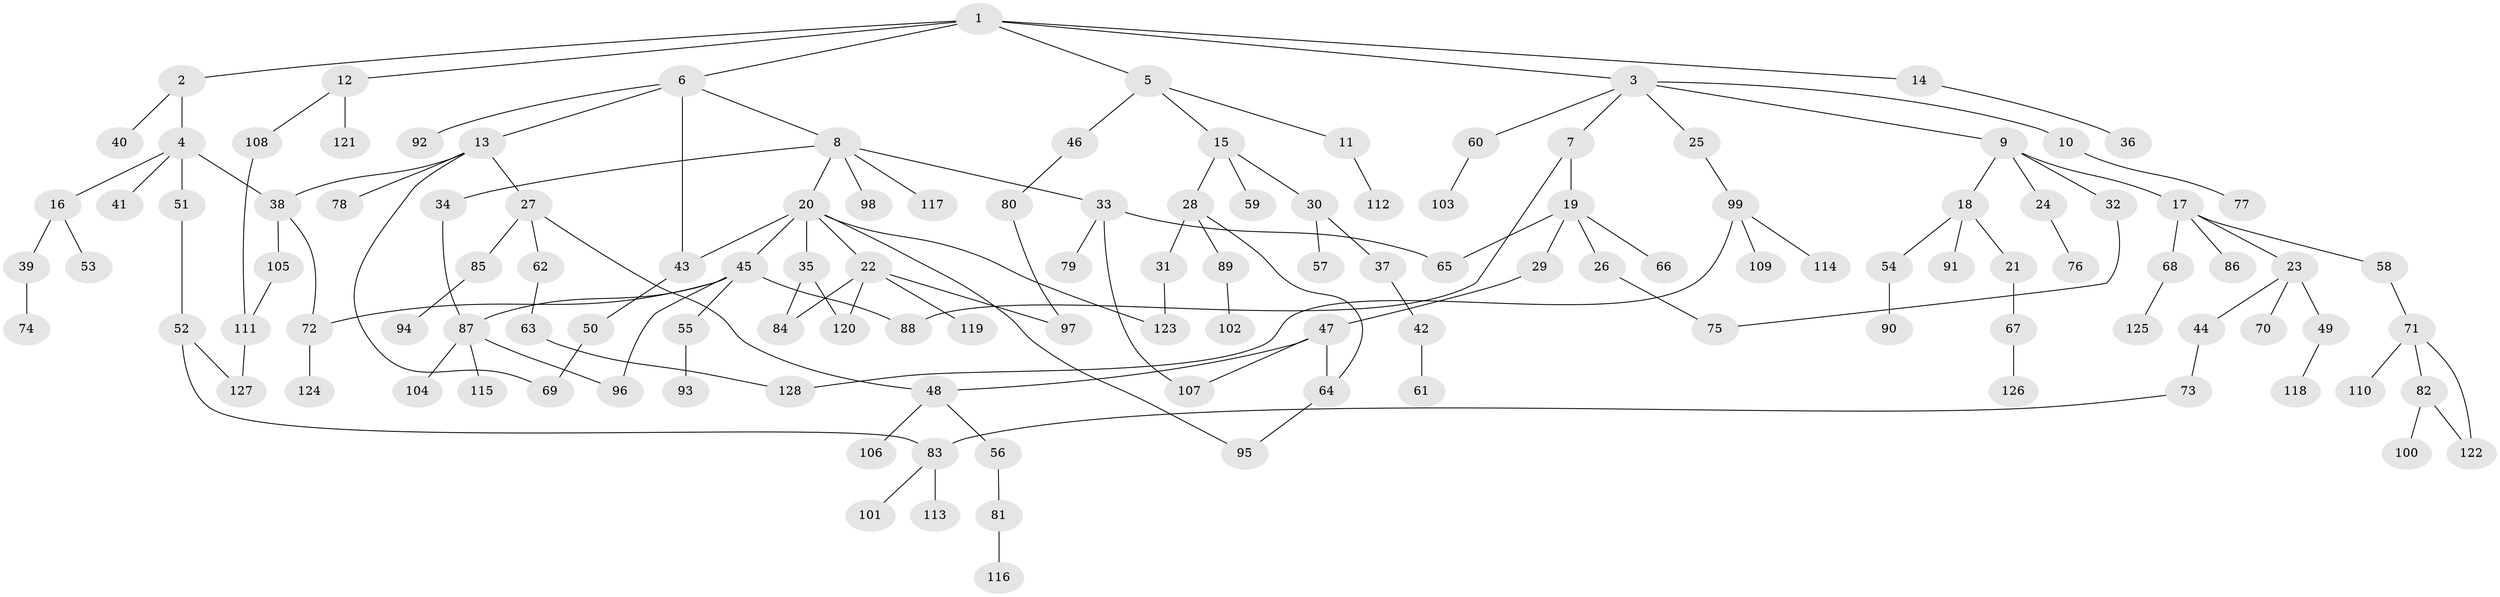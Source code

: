 // coarse degree distribution, {10: 0.02631578947368421, 5: 0.10526315789473684, 6: 0.05263157894736842, 8: 0.02631578947368421, 1: 0.47368421052631576, 2: 0.18421052631578946, 3: 0.07894736842105263, 9: 0.02631578947368421, 4: 0.02631578947368421}
// Generated by graph-tools (version 1.1) at 2025/16/03/04/25 18:16:58]
// undirected, 128 vertices, 149 edges
graph export_dot {
graph [start="1"]
  node [color=gray90,style=filled];
  1;
  2;
  3;
  4;
  5;
  6;
  7;
  8;
  9;
  10;
  11;
  12;
  13;
  14;
  15;
  16;
  17;
  18;
  19;
  20;
  21;
  22;
  23;
  24;
  25;
  26;
  27;
  28;
  29;
  30;
  31;
  32;
  33;
  34;
  35;
  36;
  37;
  38;
  39;
  40;
  41;
  42;
  43;
  44;
  45;
  46;
  47;
  48;
  49;
  50;
  51;
  52;
  53;
  54;
  55;
  56;
  57;
  58;
  59;
  60;
  61;
  62;
  63;
  64;
  65;
  66;
  67;
  68;
  69;
  70;
  71;
  72;
  73;
  74;
  75;
  76;
  77;
  78;
  79;
  80;
  81;
  82;
  83;
  84;
  85;
  86;
  87;
  88;
  89;
  90;
  91;
  92;
  93;
  94;
  95;
  96;
  97;
  98;
  99;
  100;
  101;
  102;
  103;
  104;
  105;
  106;
  107;
  108;
  109;
  110;
  111;
  112;
  113;
  114;
  115;
  116;
  117;
  118;
  119;
  120;
  121;
  122;
  123;
  124;
  125;
  126;
  127;
  128;
  1 -- 2;
  1 -- 3;
  1 -- 5;
  1 -- 6;
  1 -- 12;
  1 -- 14;
  2 -- 4;
  2 -- 40;
  3 -- 7;
  3 -- 9;
  3 -- 10;
  3 -- 25;
  3 -- 60;
  4 -- 16;
  4 -- 38;
  4 -- 41;
  4 -- 51;
  5 -- 11;
  5 -- 15;
  5 -- 46;
  6 -- 8;
  6 -- 13;
  6 -- 92;
  6 -- 43;
  7 -- 19;
  7 -- 88;
  8 -- 20;
  8 -- 33;
  8 -- 34;
  8 -- 98;
  8 -- 117;
  9 -- 17;
  9 -- 18;
  9 -- 24;
  9 -- 32;
  10 -- 77;
  11 -- 112;
  12 -- 108;
  12 -- 121;
  13 -- 27;
  13 -- 69;
  13 -- 78;
  13 -- 38;
  14 -- 36;
  15 -- 28;
  15 -- 30;
  15 -- 59;
  16 -- 39;
  16 -- 53;
  17 -- 23;
  17 -- 58;
  17 -- 68;
  17 -- 86;
  18 -- 21;
  18 -- 54;
  18 -- 91;
  19 -- 26;
  19 -- 29;
  19 -- 66;
  19 -- 65;
  20 -- 22;
  20 -- 35;
  20 -- 43;
  20 -- 45;
  20 -- 123;
  20 -- 95;
  21 -- 67;
  22 -- 119;
  22 -- 120;
  22 -- 97;
  22 -- 84;
  23 -- 44;
  23 -- 49;
  23 -- 70;
  24 -- 76;
  25 -- 99;
  26 -- 75;
  27 -- 48;
  27 -- 62;
  27 -- 85;
  28 -- 31;
  28 -- 64;
  28 -- 89;
  29 -- 47;
  30 -- 37;
  30 -- 57;
  31 -- 123;
  32 -- 75;
  33 -- 65;
  33 -- 79;
  33 -- 107;
  34 -- 87;
  35 -- 84;
  35 -- 120;
  37 -- 42;
  38 -- 72;
  38 -- 105;
  39 -- 74;
  42 -- 61;
  43 -- 50;
  44 -- 73;
  45 -- 55;
  45 -- 87;
  45 -- 88;
  45 -- 72;
  45 -- 96;
  46 -- 80;
  47 -- 64;
  47 -- 48;
  47 -- 107;
  48 -- 56;
  48 -- 106;
  49 -- 118;
  50 -- 69;
  51 -- 52;
  52 -- 83;
  52 -- 127;
  54 -- 90;
  55 -- 93;
  56 -- 81;
  58 -- 71;
  60 -- 103;
  62 -- 63;
  63 -- 128;
  64 -- 95;
  67 -- 126;
  68 -- 125;
  71 -- 82;
  71 -- 110;
  71 -- 122;
  72 -- 124;
  73 -- 83;
  80 -- 97;
  81 -- 116;
  82 -- 100;
  82 -- 122;
  83 -- 101;
  83 -- 113;
  85 -- 94;
  87 -- 96;
  87 -- 104;
  87 -- 115;
  89 -- 102;
  99 -- 109;
  99 -- 114;
  99 -- 128;
  105 -- 111;
  108 -- 111;
  111 -- 127;
}
